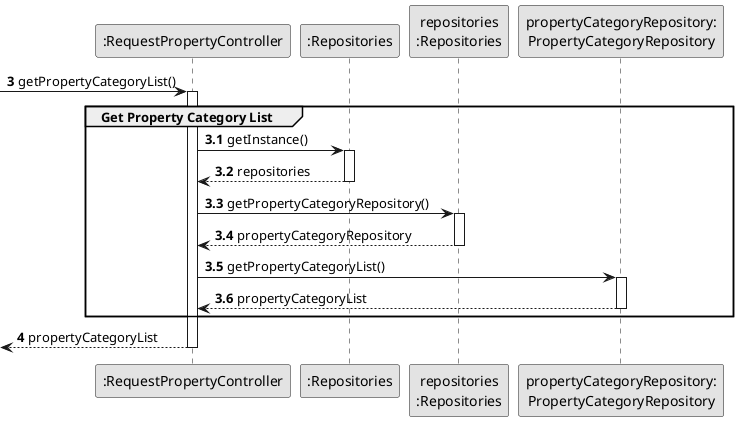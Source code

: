 @startuml
skinparam monochrome true
skinparam packageStyle rectangle
skinparam shadowing false



'hide footbox
participant ":RequestPropertyController" as CTRL
participant ":Repositories" as RepositorySingleton
participant "repositories\n:Repositories" as PLAT
participant "propertyCategoryRepository:\nPropertyCategoryRepository" as PropertyCategoryRepository

autonumber 3

-> CTRL : getPropertyCategoryList()

autonumber 3.1
activate CTRL
    group Get Property Category List

        CTRL -> RepositorySingleton : getInstance()
        activate RepositorySingleton

        RepositorySingleton --> CTRL: repositories
        deactivate RepositorySingleton

        CTRL -> PLAT : getPropertyCategoryRepository()
        activate PLAT

        PLAT --> CTRL: propertyCategoryRepository
        deactivate PLAT

        CTRL -> PropertyCategoryRepository : getPropertyCategoryList()
        activate PropertyCategoryRepository

        PropertyCategoryRepository --> CTRL : propertyCategoryList
        deactivate PropertyCategoryRepository

    end
    autonumber 4
    <-- CTRL : propertyCategoryList
    deactivate CTRL

@enduml